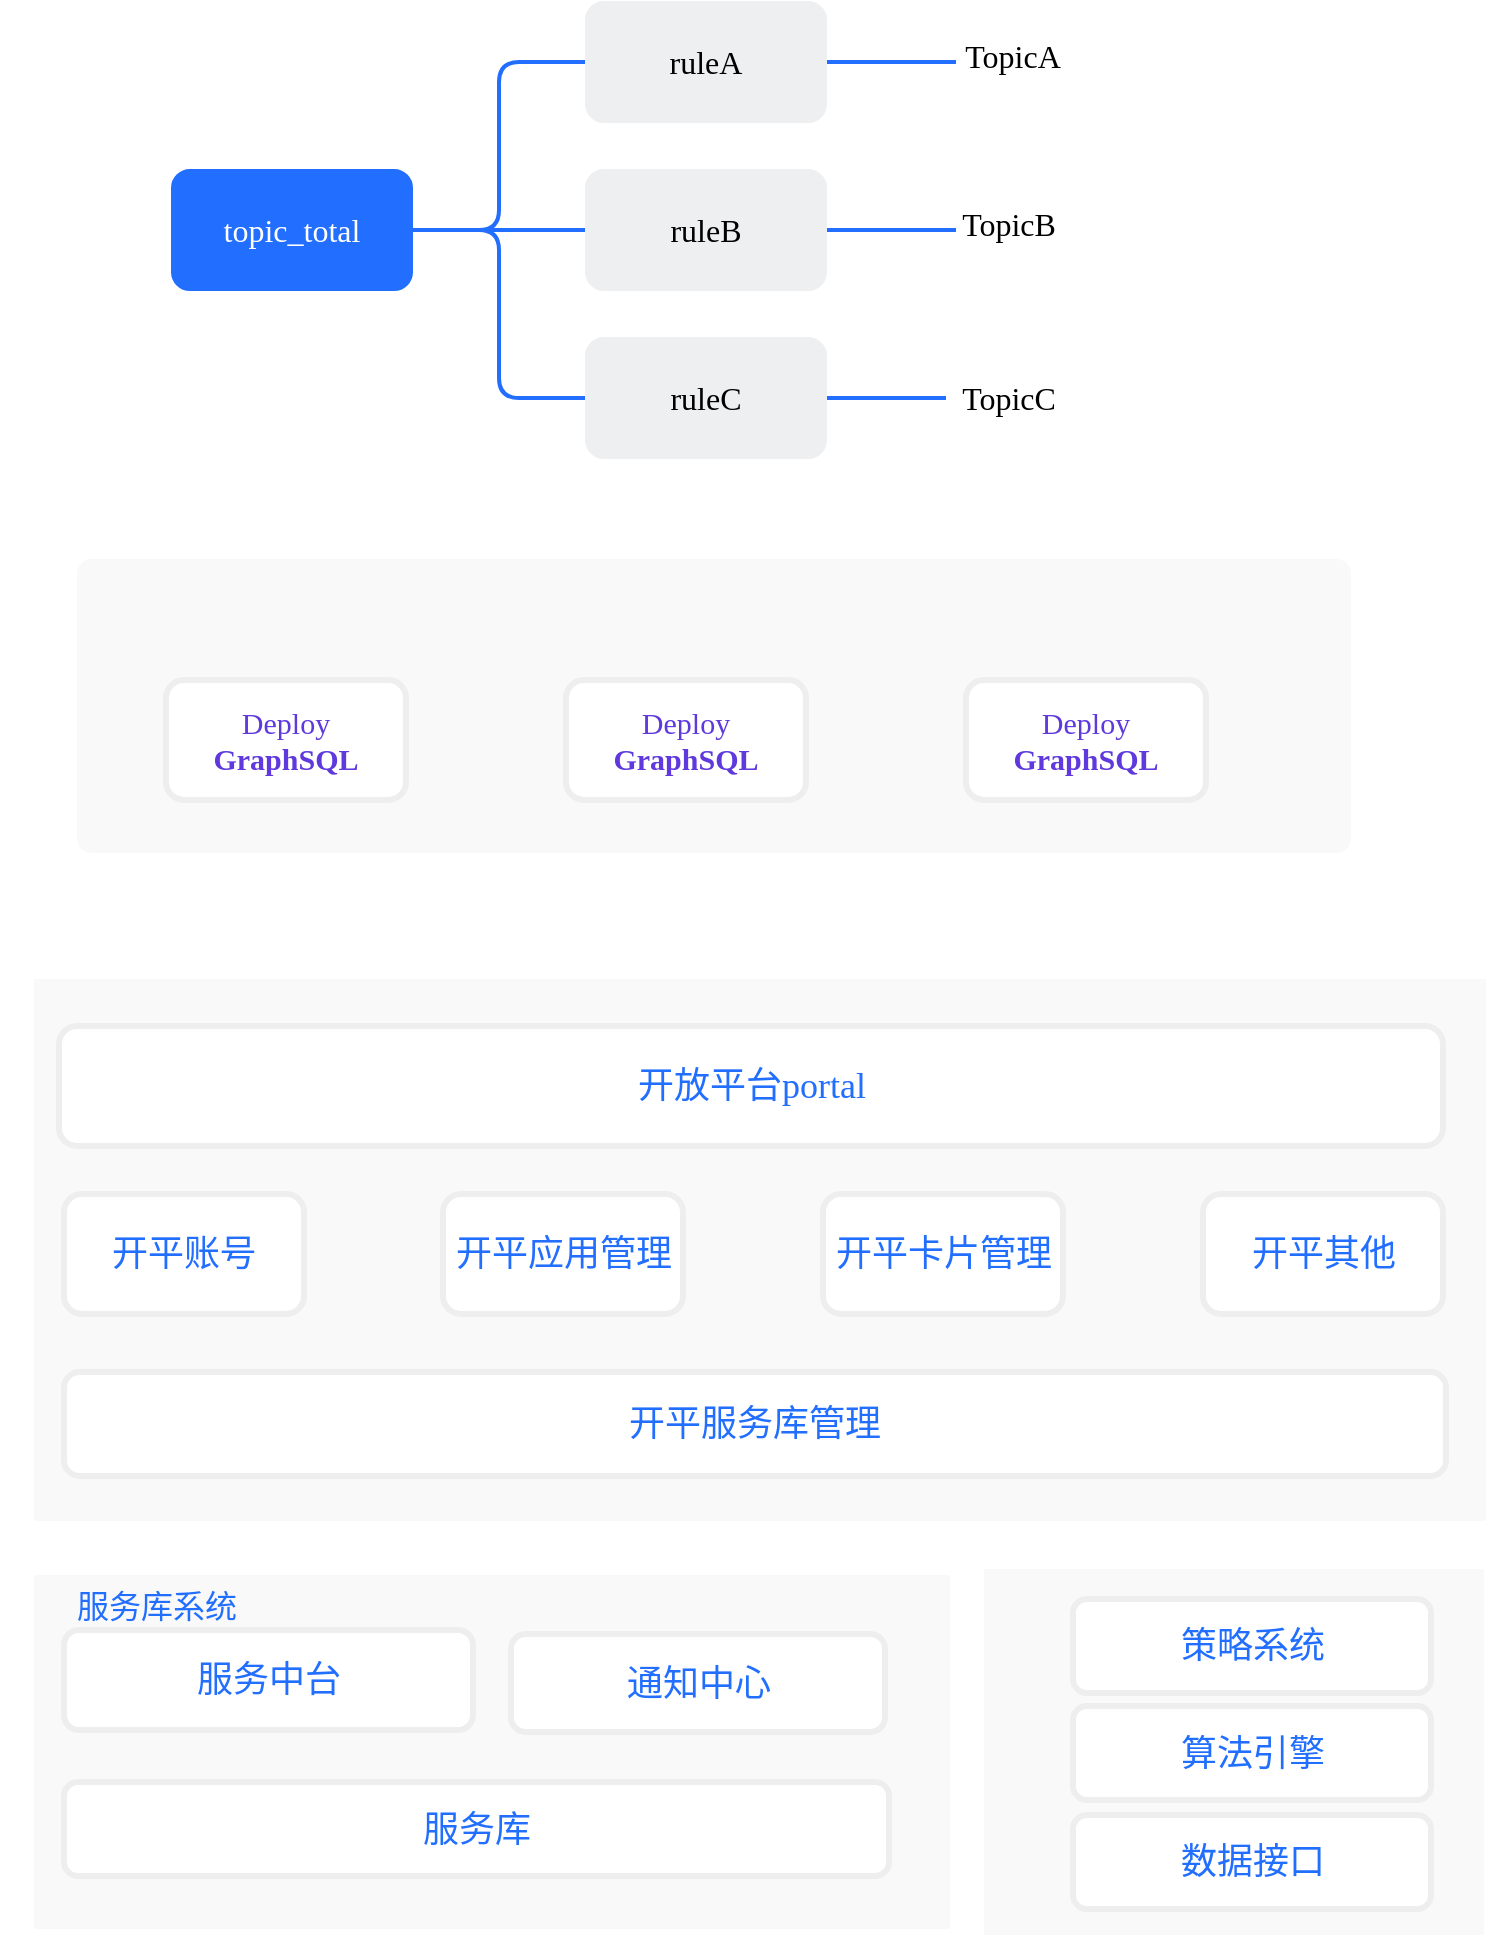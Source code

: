 <mxfile version="20.5.3" type="github">
  <diagram id="C5RBs43oDa-KdzZeNtuy" name="Page-1">
    <mxGraphModel dx="1422" dy="762" grid="0" gridSize="10" guides="1" tooltips="1" connect="1" arrows="1" fold="1" page="1" pageScale="1" pageWidth="827" pageHeight="1169" math="0" shadow="0">
      <root>
        <mxCell id="WIyWlLk6GJQsqaUBKTNV-0" />
        <mxCell id="WIyWlLk6GJQsqaUBKTNV-1" parent="WIyWlLk6GJQsqaUBKTNV-0" />
        <mxCell id="F3IM9WSZjQUaXmSakqzU-1" value="" style="rounded=1;whiteSpace=wrap;html=1;fillColor=#F9F9F9;arcSize=4;shadow=0;strokeWidth=3;strokeColor=#F9F9F9;" parent="WIyWlLk6GJQsqaUBKTNV-1" vertex="1">
          <mxGeometry x="111" y="380" width="634" height="144" as="geometry" />
        </mxCell>
        <mxCell id="F3IM9WSZjQUaXmSakqzU-2" value="&lt;font style=&quot;font-size: 15px&quot; face=&quot;Comic Sans MS&quot;&gt;&lt;span&gt;&lt;span&gt;&lt;span style=&quot;font-weight: normal&quot;&gt;Deploy&lt;/span&gt;&lt;br&gt;GraphSQL&lt;br&gt;&lt;/span&gt;&lt;/span&gt;&lt;/font&gt;" style="rounded=1;whiteSpace=wrap;html=1;shadow=0;strokeWidth=3;fillColor=#FFFFFF;strokeColor=#EEEEEE;fontColor=#5F39DD;fontStyle=1;gradientColor=#ffffff;" parent="WIyWlLk6GJQsqaUBKTNV-1" vertex="1">
          <mxGeometry x="154" y="439" width="120" height="60" as="geometry" />
        </mxCell>
        <mxCell id="F3IM9WSZjQUaXmSakqzU-3" value="&lt;font style=&quot;font-size: 15px&quot; face=&quot;Comic Sans MS&quot;&gt;&lt;span&gt;&lt;span&gt;&lt;span style=&quot;font-weight: normal&quot;&gt;Deploy&lt;/span&gt;&lt;br&gt;GraphSQL&lt;br&gt;&lt;/span&gt;&lt;/span&gt;&lt;/font&gt;" style="rounded=1;whiteSpace=wrap;html=1;shadow=0;strokeWidth=3;fillColor=#FFFFFF;strokeColor=#EEEEEE;fontColor=#5F39DD;fontStyle=1;gradientColor=#ffffff;" parent="WIyWlLk6GJQsqaUBKTNV-1" vertex="1">
          <mxGeometry x="354" y="439" width="120" height="60" as="geometry" />
        </mxCell>
        <mxCell id="F3IM9WSZjQUaXmSakqzU-4" value="&lt;font style=&quot;font-size: 15px&quot; face=&quot;Comic Sans MS&quot;&gt;&lt;span&gt;&lt;span&gt;&lt;span style=&quot;font-weight: normal&quot;&gt;Deploy&lt;/span&gt;&lt;br&gt;GraphSQL&lt;br&gt;&lt;/span&gt;&lt;/span&gt;&lt;/font&gt;" style="rounded=1;whiteSpace=wrap;html=1;shadow=0;strokeWidth=3;fillColor=#FFFFFF;strokeColor=#EEEEEE;fontColor=#5F39DD;fontStyle=1;gradientColor=#ffffff;" parent="WIyWlLk6GJQsqaUBKTNV-1" vertex="1">
          <mxGeometry x="554" y="439" width="120" height="60" as="geometry" />
        </mxCell>
        <mxCell id="Sf5FxCxOkganezNXafmV-0" style="edgeStyle=orthogonalEdgeStyle;rounded=1;orthogonalLoop=1;jettySize=auto;html=1;exitX=1;exitY=0.5;exitDx=0;exitDy=0;entryX=0;entryY=0.5;entryDx=0;entryDy=0;fontFamily=Comic Sans MS;fontSize=16;fontColor=#FFFFFF;strokeColor=#216EFF;strokeWidth=2;endArrow=none;endFill=0;" parent="WIyWlLk6GJQsqaUBKTNV-1" source="Sf5FxCxOkganezNXafmV-3" target="Sf5FxCxOkganezNXafmV-5" edge="1">
          <mxGeometry relative="1" as="geometry" />
        </mxCell>
        <mxCell id="Sf5FxCxOkganezNXafmV-1" style="edgeStyle=orthogonalEdgeStyle;rounded=1;orthogonalLoop=1;jettySize=auto;html=1;exitX=1;exitY=0.5;exitDx=0;exitDy=0;fontFamily=Comic Sans MS;fontSize=16;fontColor=#FFFFFF;strokeColor=#216EFF;strokeWidth=2;endArrow=none;endFill=0;" parent="WIyWlLk6GJQsqaUBKTNV-1" source="Sf5FxCxOkganezNXafmV-3" target="Sf5FxCxOkganezNXafmV-7" edge="1">
          <mxGeometry relative="1" as="geometry" />
        </mxCell>
        <mxCell id="Sf5FxCxOkganezNXafmV-2" style="edgeStyle=orthogonalEdgeStyle;rounded=1;orthogonalLoop=1;jettySize=auto;html=1;exitX=1;exitY=0.5;exitDx=0;exitDy=0;entryX=0;entryY=0.5;entryDx=0;entryDy=0;fontFamily=Comic Sans MS;fontSize=16;fontColor=#FFFFFF;strokeColor=#216EFF;strokeWidth=2;endArrow=none;endFill=0;" parent="WIyWlLk6GJQsqaUBKTNV-1" source="Sf5FxCxOkganezNXafmV-3" target="Sf5FxCxOkganezNXafmV-9" edge="1">
          <mxGeometry relative="1" as="geometry" />
        </mxCell>
        <mxCell id="Sf5FxCxOkganezNXafmV-3" value="&lt;font color=&quot;#ffffff&quot; style=&quot;font-size: 16px&quot; face=&quot;Comic Sans MS&quot;&gt;topic_total&lt;/font&gt;" style="rounded=1;whiteSpace=wrap;html=1;fillColor=#216EFF;strokeColor=#216EFF;" parent="WIyWlLk6GJQsqaUBKTNV-1" vertex="1">
          <mxGeometry x="157" y="184" width="120" height="60" as="geometry" />
        </mxCell>
        <mxCell id="Sf5FxCxOkganezNXafmV-4" style="edgeStyle=orthogonalEdgeStyle;rounded=1;orthogonalLoop=1;jettySize=auto;html=1;exitX=1;exitY=0.5;exitDx=0;exitDy=0;fontFamily=Comic Sans MS;fontSize=16;fontColor=#000000;strokeColor=#216EFF;strokeWidth=2;endArrow=none;endFill=0;" parent="WIyWlLk6GJQsqaUBKTNV-1" source="Sf5FxCxOkganezNXafmV-5" edge="1">
          <mxGeometry relative="1" as="geometry">
            <mxPoint x="549" y="130" as="targetPoint" />
          </mxGeometry>
        </mxCell>
        <mxCell id="Sf5FxCxOkganezNXafmV-5" value="&lt;font style=&quot;font-size: 16px&quot; face=&quot;Comic Sans MS&quot;&gt;ruleA&lt;/font&gt;" style="rounded=1;whiteSpace=wrap;html=1;fillColor=#EEEFF1;strokeColor=#EEEFF1;fontColor=#000000;" parent="WIyWlLk6GJQsqaUBKTNV-1" vertex="1">
          <mxGeometry x="364" y="100" width="120" height="60" as="geometry" />
        </mxCell>
        <mxCell id="Sf5FxCxOkganezNXafmV-6" style="edgeStyle=orthogonalEdgeStyle;rounded=1;orthogonalLoop=1;jettySize=auto;html=1;exitX=1;exitY=0.5;exitDx=0;exitDy=0;fontFamily=Comic Sans MS;fontSize=16;fontColor=#000000;strokeColor=#216EFF;strokeWidth=2;endArrow=none;endFill=0;" parent="WIyWlLk6GJQsqaUBKTNV-1" source="Sf5FxCxOkganezNXafmV-7" edge="1">
          <mxGeometry relative="1" as="geometry">
            <mxPoint x="549" y="214" as="targetPoint" />
          </mxGeometry>
        </mxCell>
        <mxCell id="Sf5FxCxOkganezNXafmV-7" value="&lt;font style=&quot;font-size: 16px&quot; face=&quot;Comic Sans MS&quot;&gt;ruleB&lt;/font&gt;" style="rounded=1;whiteSpace=wrap;html=1;fillColor=#EEEFF1;strokeColor=#EEEFF1;fontColor=#000000;" parent="WIyWlLk6GJQsqaUBKTNV-1" vertex="1">
          <mxGeometry x="364" y="184" width="120" height="60" as="geometry" />
        </mxCell>
        <mxCell id="Sf5FxCxOkganezNXafmV-8" style="edgeStyle=orthogonalEdgeStyle;rounded=1;orthogonalLoop=1;jettySize=auto;html=1;exitX=1;exitY=0.5;exitDx=0;exitDy=0;fontFamily=Comic Sans MS;fontSize=16;fontColor=#000000;strokeColor=#216EFF;strokeWidth=2;endArrow=none;endFill=0;" parent="WIyWlLk6GJQsqaUBKTNV-1" source="Sf5FxCxOkganezNXafmV-9" edge="1">
          <mxGeometry relative="1" as="geometry">
            <mxPoint x="544" y="298" as="targetPoint" />
          </mxGeometry>
        </mxCell>
        <mxCell id="Sf5FxCxOkganezNXafmV-9" value="&lt;font style=&quot;font-size: 16px&quot; face=&quot;Comic Sans MS&quot;&gt;ruleC&lt;/font&gt;" style="rounded=1;whiteSpace=wrap;html=1;fillColor=#EEEFF1;strokeColor=#EEEFF1;fontColor=#000000;" parent="WIyWlLk6GJQsqaUBKTNV-1" vertex="1">
          <mxGeometry x="364" y="268" width="120" height="60" as="geometry" />
        </mxCell>
        <mxCell id="Sf5FxCxOkganezNXafmV-10" value="TopicA" style="text;html=1;align=center;verticalAlign=middle;resizable=0;points=[];autosize=1;strokeColor=none;fillColor=none;fontSize=16;fontFamily=Comic Sans MS;fontColor=#000000;" parent="WIyWlLk6GJQsqaUBKTNV-1" vertex="1">
          <mxGeometry x="546" y="115" width="62" height="23" as="geometry" />
        </mxCell>
        <mxCell id="Sf5FxCxOkganezNXafmV-11" value="TopicB" style="text;html=1;align=center;verticalAlign=middle;resizable=0;points=[];autosize=1;strokeColor=none;fillColor=none;fontSize=16;fontFamily=Comic Sans MS;fontColor=#000000;" parent="WIyWlLk6GJQsqaUBKTNV-1" vertex="1">
          <mxGeometry x="544" y="199" width="61" height="23" as="geometry" />
        </mxCell>
        <mxCell id="Sf5FxCxOkganezNXafmV-12" value="TopicC" style="text;html=1;align=center;verticalAlign=middle;resizable=0;points=[];autosize=1;strokeColor=none;fillColor=none;fontSize=16;fontFamily=Comic Sans MS;fontColor=#000000;" parent="WIyWlLk6GJQsqaUBKTNV-1" vertex="1">
          <mxGeometry x="545" y="286.5" width="60" height="23" as="geometry" />
        </mxCell>
        <mxCell id="hnCkHFHXLwoQbdfKQRC3-0" value="" style="html=1;rounded=0;shadow=0;glass=0;sketch=0;fontFamily=Comic Sans MS;fontSize=16;fontColor=#FFFFFF;strokeColor=#F9F9F9;strokeWidth=3;fillColor=#F9F9F9;" vertex="1" parent="WIyWlLk6GJQsqaUBKTNV-1">
          <mxGeometry x="89.5" y="590" width="723" height="268" as="geometry" />
        </mxCell>
        <mxCell id="hnCkHFHXLwoQbdfKQRC3-1" value="开平应用管理" style="rounded=1;whiteSpace=wrap;html=1;shadow=0;glass=0;sketch=0;fontFamily=Comic Sans MS;fontSize=18;fontColor=#216EFF;strokeColor=#EEEEEE;strokeWidth=3;fillColor=#FFFFFF;fontStyle=0;align=center;" vertex="1" parent="WIyWlLk6GJQsqaUBKTNV-1">
          <mxGeometry x="292.5" y="696" width="120" height="60" as="geometry" />
        </mxCell>
        <mxCell id="hnCkHFHXLwoQbdfKQRC3-2" value="开平服务库管理" style="rounded=1;whiteSpace=wrap;html=1;shadow=0;glass=0;sketch=0;fontFamily=Comic Sans MS;fontSize=18;fontColor=#216EFF;strokeColor=#EEEEEE;strokeWidth=3;fillColor=#FFFFFF;fontStyle=0;align=center;" vertex="1" parent="WIyWlLk6GJQsqaUBKTNV-1">
          <mxGeometry x="103" y="785" width="691" height="52" as="geometry" />
        </mxCell>
        <mxCell id="hnCkHFHXLwoQbdfKQRC3-3" value="开平卡片管理" style="rounded=1;whiteSpace=wrap;html=1;shadow=0;glass=0;sketch=0;fontFamily=Comic Sans MS;fontSize=18;fontColor=#216EFF;strokeColor=#EEEEEE;strokeWidth=3;fillColor=#FFFFFF;fontStyle=0;align=center;" vertex="1" parent="WIyWlLk6GJQsqaUBKTNV-1">
          <mxGeometry x="482.5" y="696" width="120" height="60" as="geometry" />
        </mxCell>
        <mxCell id="hnCkHFHXLwoQbdfKQRC3-4" value="" style="html=1;rounded=0;shadow=0;glass=0;sketch=0;fontFamily=Comic Sans MS;fontSize=16;fontColor=#FFFFFF;strokeColor=#F9F9F9;strokeWidth=3;fillColor=#F9F9F9;" vertex="1" parent="WIyWlLk6GJQsqaUBKTNV-1">
          <mxGeometry x="89.5" y="888" width="455" height="174" as="geometry" />
        </mxCell>
        <mxCell id="hnCkHFHXLwoQbdfKQRC3-5" value="服务中台" style="rounded=1;whiteSpace=wrap;html=1;shadow=0;glass=0;sketch=0;fontFamily=Comic Sans MS;fontSize=18;fontColor=#216EFF;strokeColor=#EEEEEE;strokeWidth=3;fillColor=#FFFFFF;fontStyle=0;align=center;" vertex="1" parent="WIyWlLk6GJQsqaUBKTNV-1">
          <mxGeometry x="103" y="914" width="204.5" height="50" as="geometry" />
        </mxCell>
        <mxCell id="hnCkHFHXLwoQbdfKQRC3-6" value="服务库" style="rounded=1;whiteSpace=wrap;html=1;shadow=0;glass=0;sketch=0;fontFamily=Comic Sans MS;fontSize=18;fontColor=#216EFF;strokeColor=#EEEEEE;strokeWidth=3;fillColor=#FFFFFF;fontStyle=0;align=center;" vertex="1" parent="WIyWlLk6GJQsqaUBKTNV-1">
          <mxGeometry x="103" y="990" width="412.5" height="47" as="geometry" />
        </mxCell>
        <mxCell id="hnCkHFHXLwoQbdfKQRC3-7" value="通知中心" style="rounded=1;whiteSpace=wrap;html=1;shadow=0;glass=0;sketch=0;fontFamily=Comic Sans MS;fontSize=18;fontColor=#216EFF;strokeColor=#EEEEEE;strokeWidth=3;fillColor=#FFFFFF;fontStyle=0;align=center;" vertex="1" parent="WIyWlLk6GJQsqaUBKTNV-1">
          <mxGeometry x="326.5" y="916" width="187" height="49" as="geometry" />
        </mxCell>
        <mxCell id="hnCkHFHXLwoQbdfKQRC3-8" value="开放平台portal" style="rounded=1;whiteSpace=wrap;html=1;shadow=0;glass=0;sketch=0;fontFamily=Comic Sans MS;fontSize=18;fontColor=#216EFF;strokeColor=#EEEEEE;strokeWidth=3;fillColor=#FFFFFF;fontStyle=0;align=center;" vertex="1" parent="WIyWlLk6GJQsqaUBKTNV-1">
          <mxGeometry x="100.5" y="612" width="692" height="60" as="geometry" />
        </mxCell>
        <mxCell id="hnCkHFHXLwoQbdfKQRC3-9" value="开平账号" style="rounded=1;whiteSpace=wrap;html=1;shadow=0;glass=0;sketch=0;fontFamily=Comic Sans MS;fontSize=18;fontColor=#216EFF;strokeColor=#EEEEEE;strokeWidth=3;fillColor=#FFFFFF;fontStyle=0;align=center;" vertex="1" parent="WIyWlLk6GJQsqaUBKTNV-1">
          <mxGeometry x="103" y="696" width="120" height="60" as="geometry" />
        </mxCell>
        <mxCell id="hnCkHFHXLwoQbdfKQRC3-10" value="开平其他" style="rounded=1;whiteSpace=wrap;html=1;shadow=0;glass=0;sketch=0;fontFamily=Comic Sans MS;fontSize=18;fontColor=#216EFF;strokeColor=#EEEEEE;strokeWidth=3;fillColor=#FFFFFF;fontStyle=0;align=center;" vertex="1" parent="WIyWlLk6GJQsqaUBKTNV-1">
          <mxGeometry x="672.5" y="696" width="120" height="60" as="geometry" />
        </mxCell>
        <mxCell id="hnCkHFHXLwoQbdfKQRC3-11" value="" style="html=1;rounded=0;shadow=0;glass=0;sketch=0;fontFamily=Comic Sans MS;fontSize=16;fontColor=#FFFFFF;strokeColor=#F9F9F9;strokeWidth=3;fillColor=#F9F9F9;" vertex="1" parent="WIyWlLk6GJQsqaUBKTNV-1">
          <mxGeometry x="564.5" y="885" width="247" height="180" as="geometry" />
        </mxCell>
        <mxCell id="hnCkHFHXLwoQbdfKQRC3-12" value="策略系统" style="rounded=1;whiteSpace=wrap;html=1;shadow=0;glass=0;sketch=0;fontFamily=Comic Sans MS;fontSize=18;fontColor=#216EFF;strokeColor=#EEEEEE;strokeWidth=3;fillColor=#FFFFFF;fontStyle=0;align=center;" vertex="1" parent="WIyWlLk6GJQsqaUBKTNV-1">
          <mxGeometry x="607.5" y="898.5" width="179" height="47" as="geometry" />
        </mxCell>
        <mxCell id="hnCkHFHXLwoQbdfKQRC3-13" value="算法引擎" style="rounded=1;whiteSpace=wrap;html=1;shadow=0;glass=0;sketch=0;fontFamily=Comic Sans MS;fontSize=18;fontColor=#216EFF;strokeColor=#EEEEEE;strokeWidth=3;fillColor=#FFFFFF;fontStyle=0;align=center;" vertex="1" parent="WIyWlLk6GJQsqaUBKTNV-1">
          <mxGeometry x="607.5" y="952" width="179" height="47" as="geometry" />
        </mxCell>
        <mxCell id="hnCkHFHXLwoQbdfKQRC3-14" value="数据接口" style="rounded=1;whiteSpace=wrap;html=1;shadow=0;glass=0;sketch=0;fontFamily=Comic Sans MS;fontSize=18;fontColor=#216EFF;strokeColor=#EEEEEE;strokeWidth=3;fillColor=#FFFFFF;fontStyle=0;align=center;" vertex="1" parent="WIyWlLk6GJQsqaUBKTNV-1">
          <mxGeometry x="607.5" y="1006.5" width="179" height="47" as="geometry" />
        </mxCell>
        <mxCell id="hnCkHFHXLwoQbdfKQRC3-15" value="服务库系统" style="text;html=1;strokeColor=none;fillColor=none;align=center;verticalAlign=middle;whiteSpace=wrap;rounded=0;fontColor=#216EFF;fontSize=16;" vertex="1" parent="WIyWlLk6GJQsqaUBKTNV-1">
          <mxGeometry x="71" y="888" width="157" height="28" as="geometry" />
        </mxCell>
      </root>
    </mxGraphModel>
  </diagram>
</mxfile>
